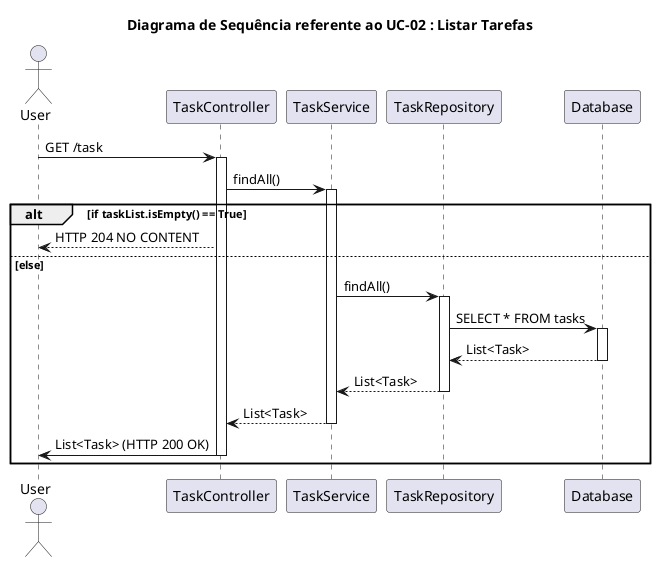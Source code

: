 @startuml diagramaSequenciaUC02.puml
title Diagrama de Sequência referente ao UC-02 : Listar Tarefas

actor User
participant TaskController
participant TaskService
participant TaskRepository
participant Database

User -> TaskController: GET /task
activate TaskController
TaskController -> TaskService: findAll()
activate TaskService

alt if taskList.isEmpty() == True
    TaskController --> User: HTTP 204 NO CONTENT
else else
    TaskService -> TaskRepository: findAll()
    activate TaskRepository
    TaskRepository -> Database: SELECT * FROM tasks
    activate Database
    Database --> TaskRepository: List<Task>
    deactivate Database
    TaskRepository --> TaskService: List<Task>
    deactivate TaskRepository
    TaskService --> TaskController: List<Task>
    deactivate TaskService
    TaskController -> User: List<Task> (HTTP 200 OK)
    deactivate TaskController
end
@enduml
